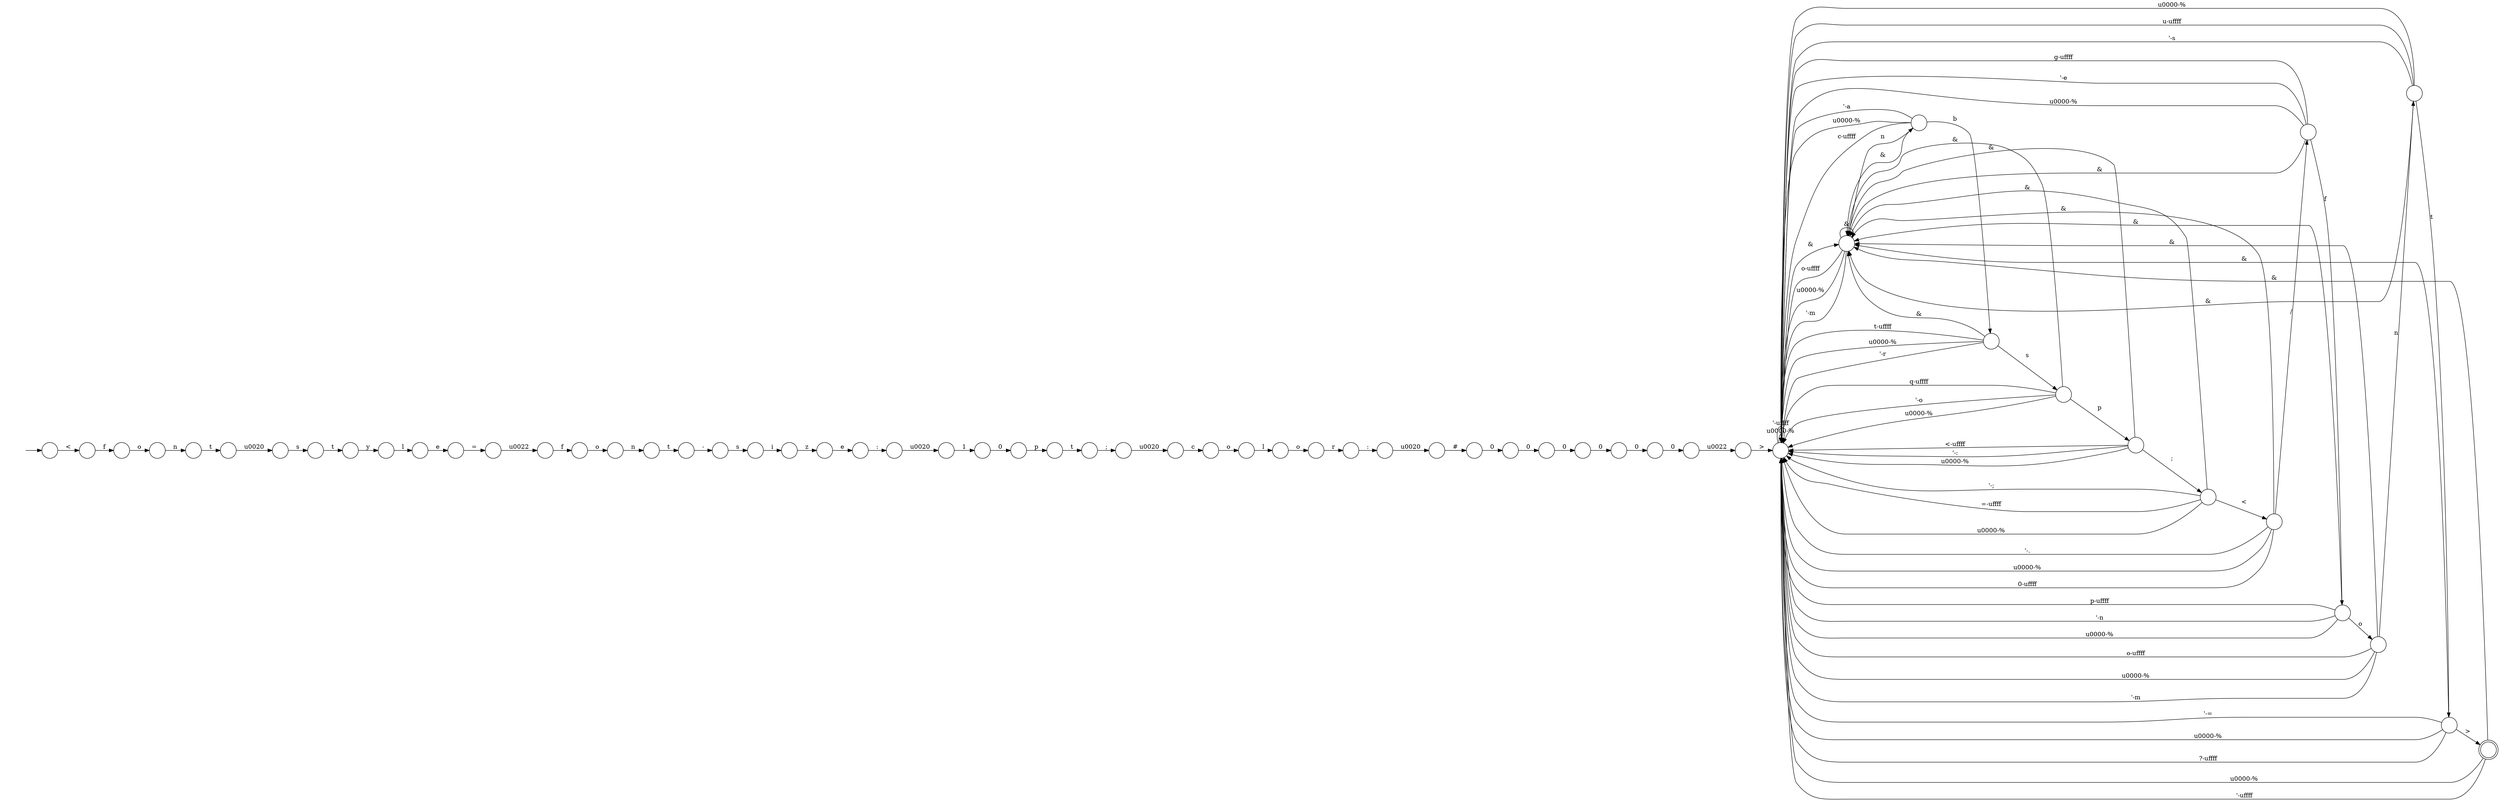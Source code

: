 digraph Automaton {
  rankdir = LR;
  0 [shape=circle,label=""];
  0 -> 6 [label="z"]
  1 [shape=circle,label=""];
  1 -> 22 [label=":"]
  2 [shape=circle,label=""];
  2 -> 52 [label="0"]
  3 [shape=circle,label=""];
  3 -> 2 [label="#"]
  4 [shape=circle,label=""];
  4 -> 57 [label="1"]
  5 [shape=circle,label=""];
  5 -> 44 [label="f"]
  5 -> 15 [label="&"]
  5 -> 40 [label="g-\uffff"]
  5 -> 40 [label="'-e"]
  5 -> 40 [label="\u0000-%"]
  6 [shape=circle,label=""];
  6 -> 1 [label="e"]
  7 [shape=circle,label=""];
  7 -> 30 [label="o"]
  8 [shape=circle,label=""];
  initial [shape=plaintext,label=""];
  initial -> 8
  8 -> 51 [label="<"]
  9 [shape=circle,label=""];
  9 -> 49 [label="r"]
  10 [shape=circle,label=""];
  10 -> 20 [label="0"]
  11 [shape=circle,label=""];
  11 -> 32 [label=";"]
  12 [shape=circle,label=""];
  12 -> 55 [label="t"]
  13 [shape=circle,label=""];
  13 -> 17 [label="\u0022"]
  14 [shape=circle,label=""];
  14 -> 47 [label="t"]
  15 [shape=circle,label=""];
  15 -> 43 [label="n"]
  15 -> 40 [label="o-\uffff"]
  15 -> 15 [label="&"]
  15 -> 40 [label="\u0000-%"]
  15 -> 40 [label="'-m"]
  16 [shape=circle,label=""];
  16 -> 33 [label="t"]
  16 -> 15 [label="&"]
  16 -> 40 [label="\u0000-%"]
  16 -> 40 [label="u-\uffff"]
  16 -> 40 [label="'-s"]
  17 [shape=circle,label=""];
  17 -> 40 [label=">"]
  18 [shape=circle,label=""];
  18 -> 11 [label="t"]
  19 [shape=circle,label=""];
  19 -> 15 [label="&"]
  19 -> 24 [label="s"]
  19 -> 40 [label="t-\uffff"]
  19 -> 40 [label="\u0000-%"]
  19 -> 40 [label="'-r"]
  20 [shape=circle,label=""];
  20 -> 53 [label="0"]
  21 [shape=circle,label=""];
  21 -> 34 [label="o"]
  22 [shape=circle,label=""];
  22 -> 4 [label="\u0020"]
  23 [shape=circle,label=""];
  23 -> 21 [label="c"]
  24 [shape=circle,label=""];
  24 -> 40 [label="q-\uffff"]
  24 -> 40 [label="'-o"]
  24 -> 15 [label="&"]
  24 -> 50 [label="p"]
  24 -> 40 [label="\u0000-%"]
  25 [shape=circle,label=""];
  25 -> 9 [label="o"]
  26 [shape=circle,label=""];
  26 -> 56 [label="o"]
  27 [shape=circle,label=""];
  27 -> 45 [label="t"]
  28 [shape=circle,label=""];
  28 -> 26 [label="f"]
  29 [shape=circle,label=""];
  29 -> 16 [label="n"]
  29 -> 40 [label="o-\uffff"]
  29 -> 15 [label="&"]
  29 -> 40 [label="\u0000-%"]
  29 -> 40 [label="'-m"]
  30 [shape=circle,label=""];
  30 -> 14 [label="n"]
  31 [shape=circle,label=""];
  31 -> 41 [label="s"]
  32 [shape=circle,label=""];
  32 -> 23 [label="\u0020"]
  33 [shape=circle,label=""];
  33 -> 15 [label="&"]
  33 -> 48 [label=">"]
  33 -> 40 [label="'-="]
  33 -> 40 [label="\u0000-%"]
  33 -> 40 [label="?-\uffff"]
  34 [shape=circle,label=""];
  34 -> 25 [label="l"]
  35 [shape=circle,label=""];
  35 -> 54 [label="l"]
  36 [shape=circle,label=""];
  36 -> 27 [label="s"]
  37 [shape=circle,label=""];
  37 -> 40 [label="'-;"]
  37 -> 40 [label="=-\uffff"]
  37 -> 15 [label="&"]
  37 -> 40 [label="\u0000-%"]
  37 -> 59 [label="<"]
  38 [shape=circle,label=""];
  38 -> 46 [label="="]
  39 [shape=circle,label=""];
  39 -> 3 [label="\u0020"]
  40 [shape=circle,label=""];
  40 -> 15 [label="&"]
  40 -> 40 [label="\u0000-%"]
  40 -> 40 [label="'-\uffff"]
  41 [shape=circle,label=""];
  41 -> 0 [label="i"]
  42 [shape=circle,label=""];
  42 -> 18 [label="p"]
  43 [shape=circle,label=""];
  43 -> 40 [label="'-a"]
  43 -> 15 [label="&"]
  43 -> 19 [label="b"]
  43 -> 40 [label="\u0000-%"]
  43 -> 40 [label="c-\uffff"]
  44 [shape=circle,label=""];
  44 -> 40 [label="p-\uffff"]
  44 -> 40 [label="'-n"]
  44 -> 15 [label="&"]
  44 -> 40 [label="\u0000-%"]
  44 -> 29 [label="o"]
  45 [shape=circle,label=""];
  45 -> 35 [label="y"]
  46 [shape=circle,label=""];
  46 -> 28 [label="\u0022"]
  47 [shape=circle,label=""];
  47 -> 36 [label="\u0020"]
  48 [shape=doublecircle,label=""];
  48 -> 15 [label="&"]
  48 -> 40 [label="\u0000-%"]
  48 -> 40 [label="'-\uffff"]
  49 [shape=circle,label=""];
  49 -> 39 [label=":"]
  50 [shape=circle,label=""];
  50 -> 40 [label="<-\uffff"]
  50 -> 40 [label="'-:"]
  50 -> 15 [label="&"]
  50 -> 37 [label=";"]
  50 -> 40 [label="\u0000-%"]
  51 [shape=circle,label=""];
  51 -> 7 [label="f"]
  52 [shape=circle,label=""];
  52 -> 58 [label="0"]
  53 [shape=circle,label=""];
  53 -> 13 [label="0"]
  54 [shape=circle,label=""];
  54 -> 38 [label="e"]
  55 [shape=circle,label=""];
  55 -> 31 [label="-"]
  56 [shape=circle,label=""];
  56 -> 12 [label="n"]
  57 [shape=circle,label=""];
  57 -> 42 [label="0"]
  58 [shape=circle,label=""];
  58 -> 10 [label="0"]
  59 [shape=circle,label=""];
  59 -> 40 [label="'-."]
  59 -> 15 [label="&"]
  59 -> 5 [label="/"]
  59 -> 40 [label="\u0000-%"]
  59 -> 40 [label="0-\uffff"]
}

